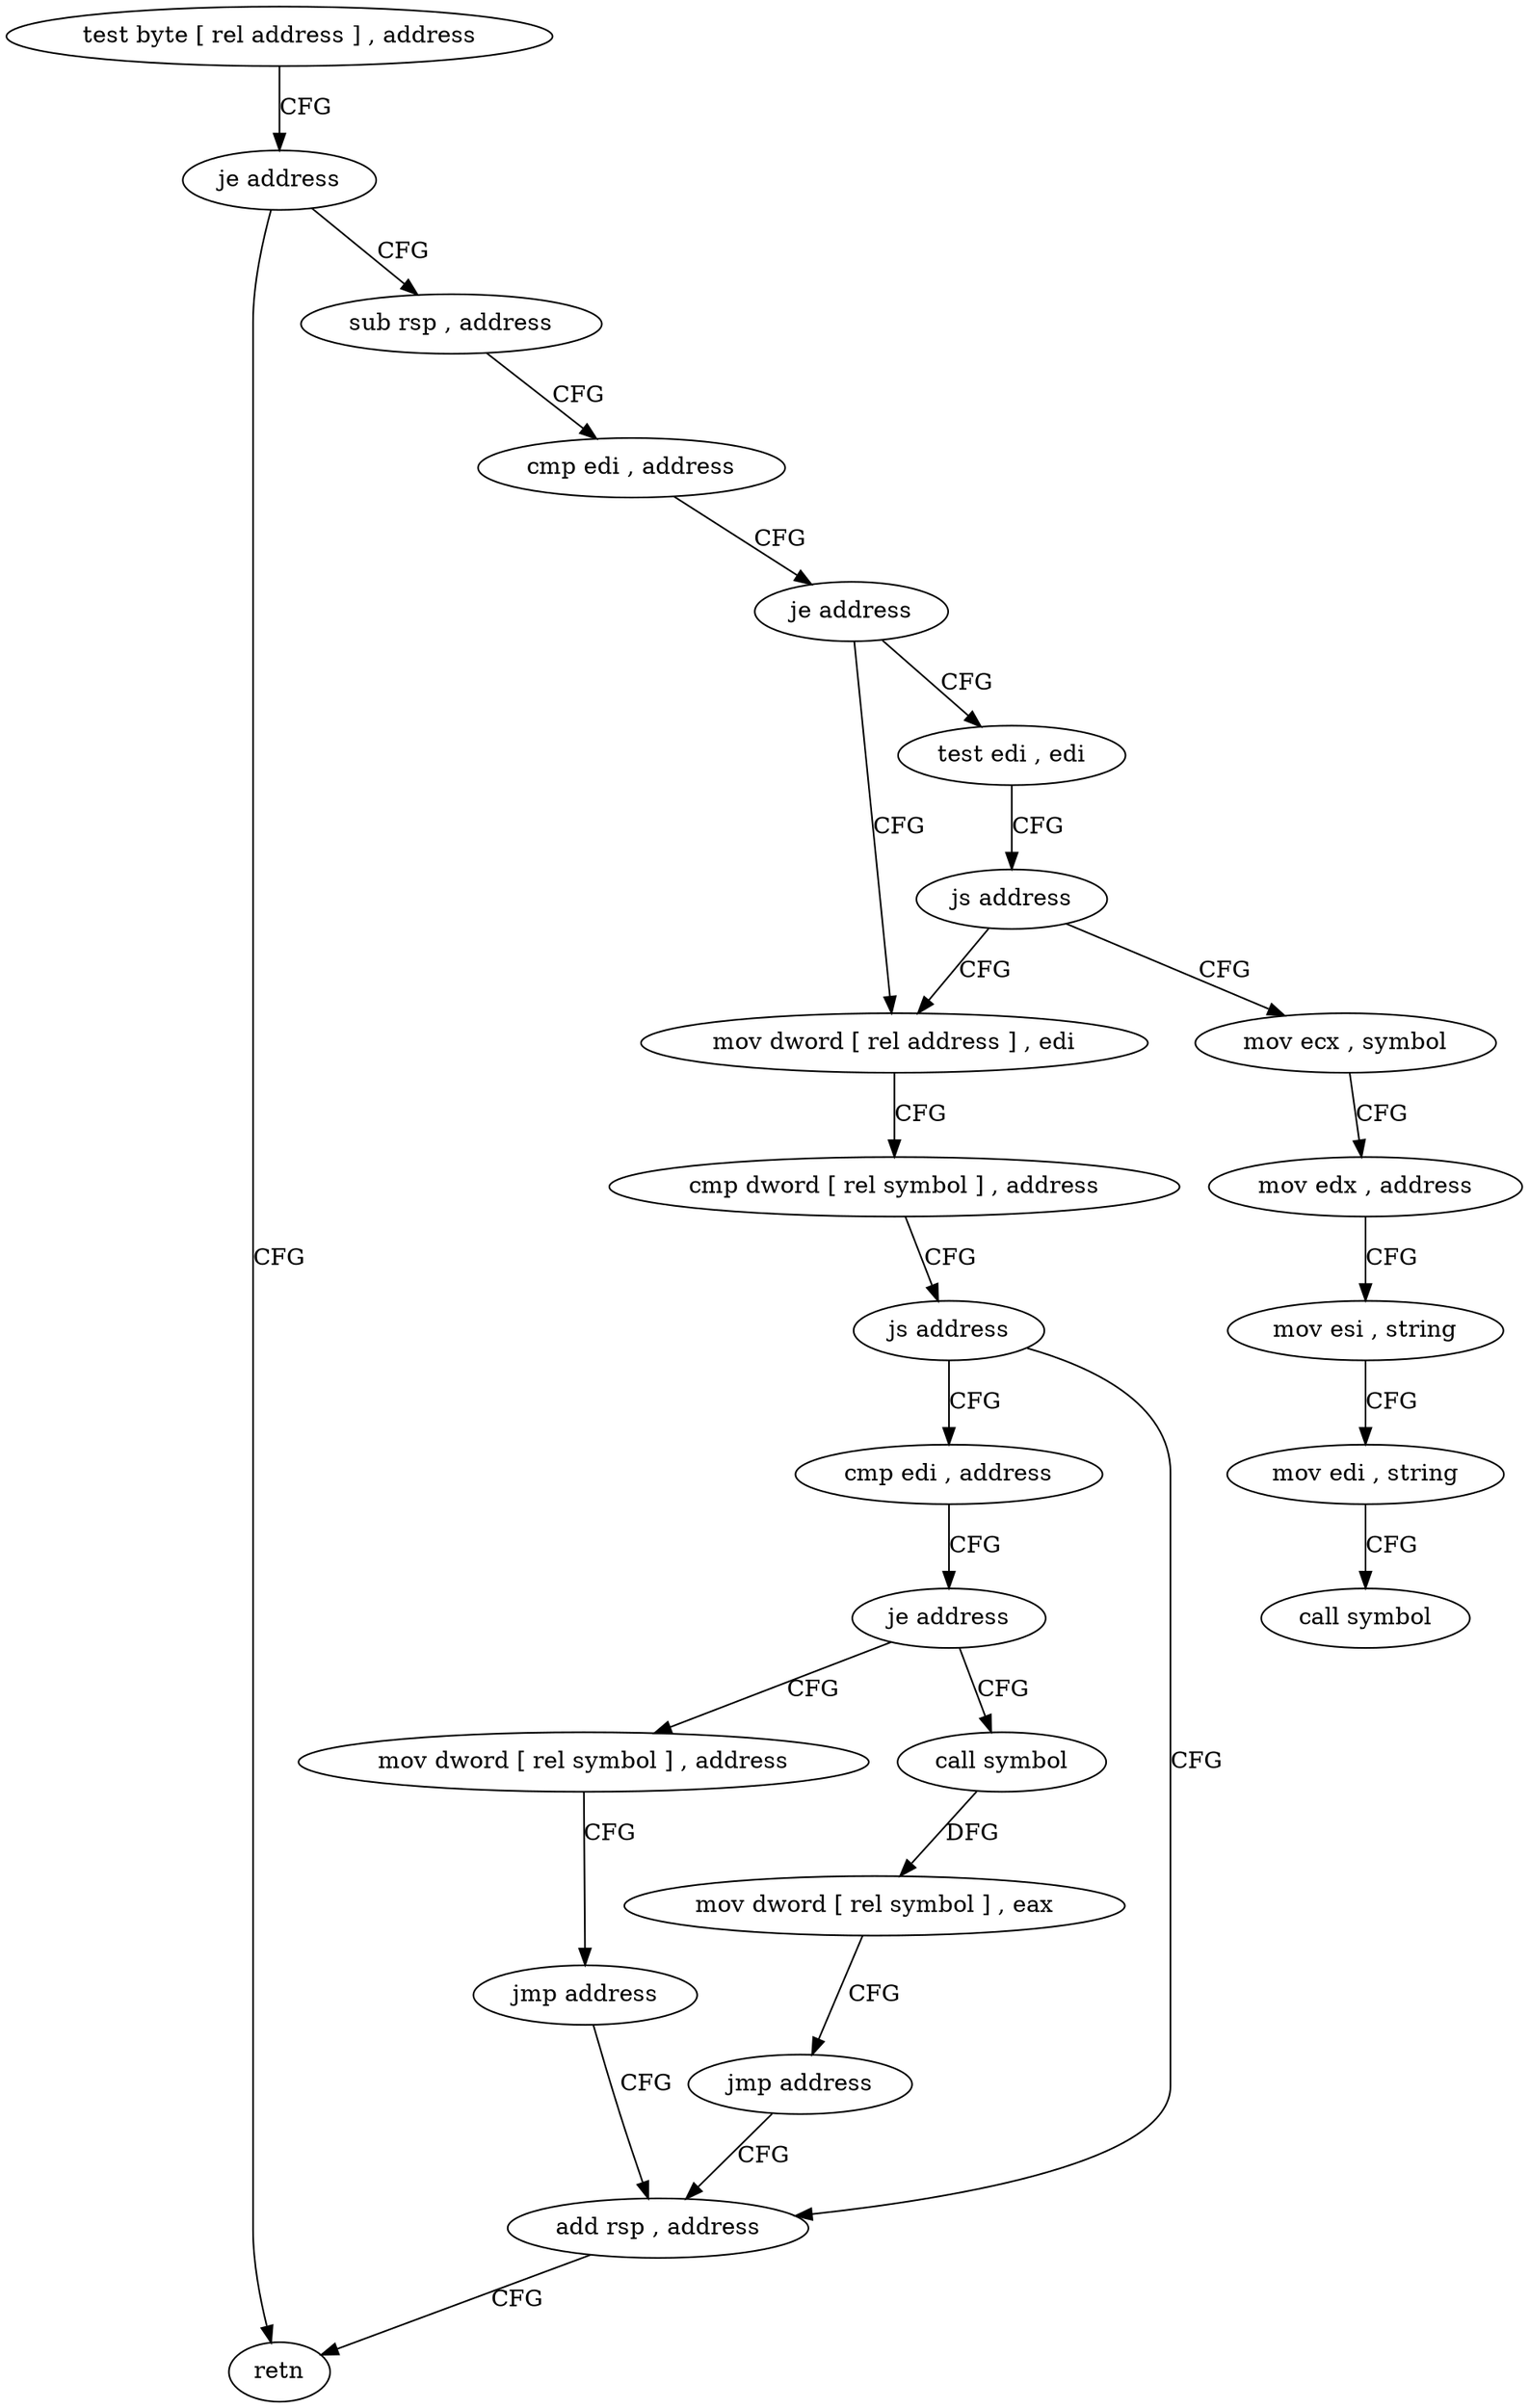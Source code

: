 digraph "func" {
"4208425" [label = "test byte [ rel address ] , address" ]
"4208432" [label = "je address" ]
"4208466" [label = "retn" ]
"4208434" [label = "sub rsp , address" ]
"4208438" [label = "cmp edi , address" ]
"4208441" [label = "je address" ]
"4208447" [label = "mov dword [ rel address ] , edi" ]
"4208443" [label = "test edi , edi" ]
"4208453" [label = "cmp dword [ rel symbol ] , address" ]
"4208460" [label = "js address" ]
"4208493" [label = "cmp edi , address" ]
"4208462" [label = "add rsp , address" ]
"4208445" [label = "js address" ]
"4208468" [label = "mov ecx , symbol" ]
"4208496" [label = "je address" ]
"4208511" [label = "mov dword [ rel symbol ] , address" ]
"4208498" [label = "call symbol" ]
"4208473" [label = "mov edx , address" ]
"4208478" [label = "mov esi , string" ]
"4208483" [label = "mov edi , string" ]
"4208488" [label = "call symbol" ]
"4208521" [label = "jmp address" ]
"4208503" [label = "mov dword [ rel symbol ] , eax" ]
"4208509" [label = "jmp address" ]
"4208425" -> "4208432" [ label = "CFG" ]
"4208432" -> "4208466" [ label = "CFG" ]
"4208432" -> "4208434" [ label = "CFG" ]
"4208434" -> "4208438" [ label = "CFG" ]
"4208438" -> "4208441" [ label = "CFG" ]
"4208441" -> "4208447" [ label = "CFG" ]
"4208441" -> "4208443" [ label = "CFG" ]
"4208447" -> "4208453" [ label = "CFG" ]
"4208443" -> "4208445" [ label = "CFG" ]
"4208453" -> "4208460" [ label = "CFG" ]
"4208460" -> "4208493" [ label = "CFG" ]
"4208460" -> "4208462" [ label = "CFG" ]
"4208493" -> "4208496" [ label = "CFG" ]
"4208462" -> "4208466" [ label = "CFG" ]
"4208445" -> "4208468" [ label = "CFG" ]
"4208445" -> "4208447" [ label = "CFG" ]
"4208468" -> "4208473" [ label = "CFG" ]
"4208496" -> "4208511" [ label = "CFG" ]
"4208496" -> "4208498" [ label = "CFG" ]
"4208511" -> "4208521" [ label = "CFG" ]
"4208498" -> "4208503" [ label = "DFG" ]
"4208473" -> "4208478" [ label = "CFG" ]
"4208478" -> "4208483" [ label = "CFG" ]
"4208483" -> "4208488" [ label = "CFG" ]
"4208521" -> "4208462" [ label = "CFG" ]
"4208503" -> "4208509" [ label = "CFG" ]
"4208509" -> "4208462" [ label = "CFG" ]
}
